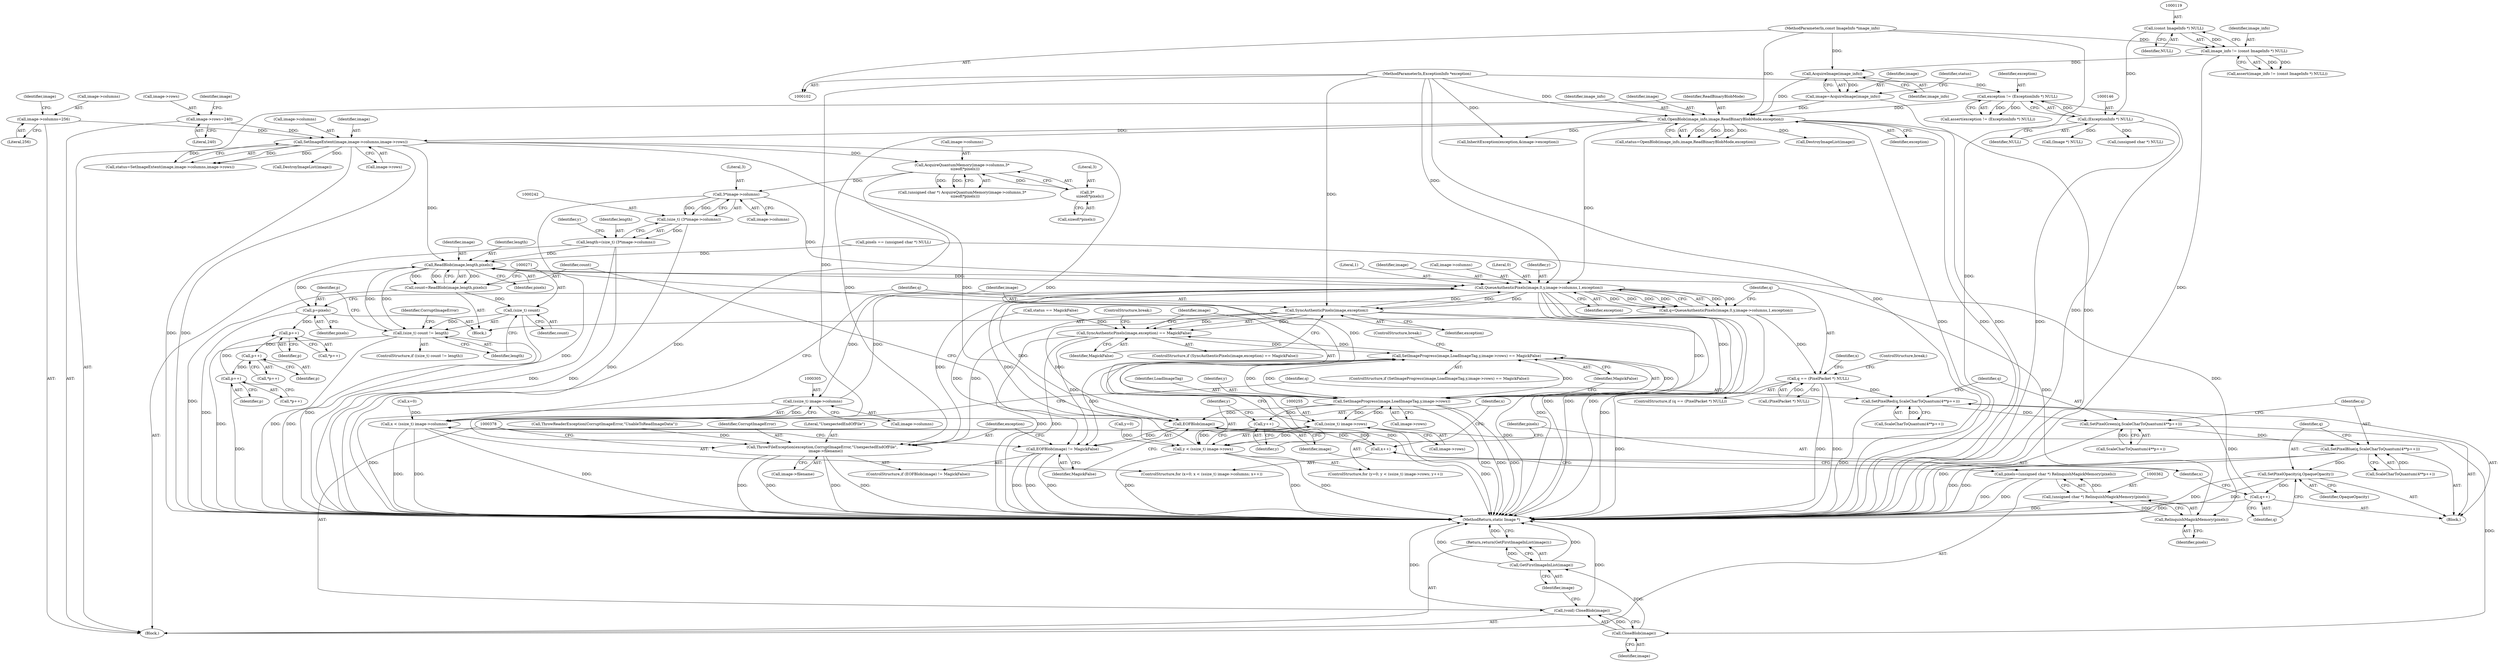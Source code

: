 digraph "0_ImageMagick_f6e9d0d9955e85bdd7540b251cd50d598dacc5e6_24@pointer" {
"1000243" [label="(Call,3*image->columns)"];
"1000221" [label="(Call,AcquireQuantumMemory(image->columns,3*\n     sizeof(*pixels)))"];
"1000195" [label="(Call,SetImageExtent(image,image->columns,image->rows))"];
"1000160" [label="(Call,OpenBlob(image_info,image,ReadBinaryBlobMode,exception))"];
"1000156" [label="(Call,AcquireImage(image_info))"];
"1000116" [label="(Call,image_info != (const ImageInfo *) NULL)"];
"1000103" [label="(MethodParameterIn,const ImageInfo *image_info)"];
"1000118" [label="(Call,(const ImageInfo *) NULL)"];
"1000154" [label="(Call,image=AcquireImage(image_info))"];
"1000143" [label="(Call,exception != (ExceptionInfo *) NULL)"];
"1000104" [label="(MethodParameterIn,ExceptionInfo *exception)"];
"1000145" [label="(Call,(ExceptionInfo *) NULL)"];
"1000178" [label="(Call,image->columns=256)"];
"1000183" [label="(Call,image->rows=240)"];
"1000225" [label="(Call,3*\n     sizeof(*pixels))"];
"1000241" [label="(Call,(size_t) (3*image->columns))"];
"1000239" [label="(Call,length=(size_t) (3*image->columns))"];
"1000264" [label="(Call,ReadBlob(image,length,pixels))"];
"1000262" [label="(Call,count=ReadBlob(image,length,pixels))"];
"1000270" [label="(Call,(size_t) count)"];
"1000269" [label="(Call,(size_t) count != length)"];
"1000277" [label="(Call,p=pixels)"];
"1000318" [label="(Call,p++)"];
"1000326" [label="(Call,p++)"];
"1000334" [label="(Call,p++)"];
"1000282" [label="(Call,QueueAuthenticPixels(image,0,y,image->columns,1,exception))"];
"1000280" [label="(Call,q=QueueAuthenticPixels(image,0,y,image->columns,1,exception))"];
"1000292" [label="(Call,q == (PixelPacket *) NULL)"];
"1000312" [label="(Call,SetPixelRed(q,ScaleCharToQuantum(4**p++)))"];
"1000320" [label="(Call,SetPixelGreen(q,ScaleCharToQuantum(4**p++)))"];
"1000328" [label="(Call,SetPixelBlue(q,ScaleCharToQuantum(4**p++)))"];
"1000336" [label="(Call,SetPixelOpacity(q,OpaqueOpacity))"];
"1000339" [label="(Call,q++)"];
"1000304" [label="(Call,(ssize_t) image->columns)"];
"1000302" [label="(Call,x < (ssize_t) image->columns)"];
"1000309" [label="(Call,x++)"];
"1000343" [label="(Call,SyncAuthenticPixels(image,exception))"];
"1000342" [label="(Call,SyncAuthenticPixels(image,exception) == MagickFalse)"];
"1000349" [label="(Call,SetImageProgress(image,LoadImageTag,y,image->rows) == MagickFalse)"];
"1000366" [label="(Call,EOFBlob(image) != MagickFalse)"];
"1000350" [label="(Call,SetImageProgress(image,LoadImageTag,y,image->rows))"];
"1000254" [label="(Call,(ssize_t) image->rows)"];
"1000252" [label="(Call,y < (ssize_t) image->rows)"];
"1000259" [label="(Call,y++)"];
"1000367" [label="(Call,EOFBlob(image))"];
"1000379" [label="(Call,CloseBlob(image))"];
"1000377" [label="(Call,(void) CloseBlob(image))"];
"1000382" [label="(Call,GetFirstImageInList(image))"];
"1000381" [label="(Return,return(GetFirstImageInList(image));)"];
"1000370" [label="(Call,ThrowFileException(exception,CorruptImageError,\"UnexpectedEndOfFile\",\n      image->filename))"];
"1000363" [label="(Call,RelinquishMagickMemory(pixels))"];
"1000361" [label="(Call,(unsigned char *) RelinquishMagickMemory(pixels))"];
"1000359" [label="(Call,pixels=(unsigned char *) RelinquishMagickMemory(pixels))"];
"1000204" [label="(Call,status == MagickFalse)"];
"1000335" [label="(Identifier,p)"];
"1000161" [label="(Identifier,image_info)"];
"1000284" [label="(Literal,0)"];
"1000343" [label="(Call,SyncAuthenticPixels(image,exception))"];
"1000297" [label="(ControlStructure,break;)"];
"1000337" [label="(Identifier,q)"];
"1000304" [label="(Call,(ssize_t) image->columns)"];
"1000384" [label="(MethodReturn,static Image *)"];
"1000144" [label="(Identifier,exception)"];
"1000145" [label="(Call,(ExceptionInfo *) NULL)"];
"1000347" [label="(ControlStructure,break;)"];
"1000265" [label="(Identifier,image)"];
"1000261" [label="(Block,)"];
"1000248" [label="(ControlStructure,for (y=0; y < (ssize_t) image->rows; y++))"];
"1000154" [label="(Call,image=AcquireImage(image_info))"];
"1000373" [label="(Literal,\"UnexpectedEndOfFile\")"];
"1000190" [label="(Identifier,image)"];
"1000350" [label="(Call,SetImageProgress(image,LoadImageTag,y,image->rows))"];
"1000319" [label="(Identifier,p)"];
"1000340" [label="(Identifier,q)"];
"1000263" [label="(Identifier,count)"];
"1000147" [label="(Identifier,NULL)"];
"1000299" [label="(Call,x=0)"];
"1000256" [label="(Call,image->rows)"];
"1000278" [label="(Identifier,p)"];
"1000266" [label="(Identifier,length)"];
"1000313" [label="(Identifier,q)"];
"1000369" [label="(Identifier,MagickFalse)"];
"1000380" [label="(Identifier,image)"];
"1000285" [label="(Identifier,y)"];
"1000358" [label="(ControlStructure,break;)"];
"1000227" [label="(Call,sizeof(*pixels))"];
"1000311" [label="(Block,)"];
"1000381" [label="(Return,return(GetFirstImageInList(image));)"];
"1000159" [label="(Identifier,status)"];
"1000239" [label="(Call,length=(size_t) (3*image->columns))"];
"1000183" [label="(Call,image->rows=240)"];
"1000244" [label="(Literal,3)"];
"1000270" [label="(Call,(size_t) count)"];
"1000193" [label="(Call,status=SetImageExtent(image,image->columns,image->rows))"];
"1000367" [label="(Call,EOFBlob(image))"];
"1000291" [label="(ControlStructure,if (q == (PixelPacket *) NULL))"];
"1000328" [label="(Call,SetPixelBlue(q,ScaleCharToQuantum(4**p++)))"];
"1000219" [label="(Call,(unsigned char *) AcquireQuantumMemory(image->columns,3*\n     sizeof(*pixels)))"];
"1000354" [label="(Call,image->rows)"];
"1000289" [label="(Literal,1)"];
"1000336" [label="(Call,SetPixelOpacity(q,OpaqueOpacity))"];
"1000156" [label="(Call,AcquireImage(image_info))"];
"1000314" [label="(Call,ScaleCharToQuantum(4**p++))"];
"1000306" [label="(Call,image->columns)"];
"1000365" [label="(ControlStructure,if (EOFBlob(image) != MagickFalse))"];
"1000293" [label="(Identifier,q)"];
"1000334" [label="(Call,p++)"];
"1000267" [label="(Identifier,pixels)"];
"1000346" [label="(Identifier,MagickFalse)"];
"1000382" [label="(Call,GetFirstImageInList(image))"];
"1000277" [label="(Call,p=pixels)"];
"1000345" [label="(Identifier,exception)"];
"1000333" [label="(Call,*p++)"];
"1000226" [label="(Literal,3)"];
"1000264" [label="(Call,ReadBlob(image,length,pixels))"];
"1000185" [label="(Identifier,image)"];
"1000120" [label="(Identifier,NULL)"];
"1000325" [label="(Call,*p++)"];
"1000320" [label="(Call,SetPixelGreen(q,ScaleCharToQuantum(4**p++)))"];
"1000283" [label="(Identifier,image)"];
"1000338" [label="(Identifier,OpaqueOpacity)"];
"1000352" [label="(Identifier,LoadImageTag)"];
"1000208" [label="(Call,InheritException(exception,&image->exception))"];
"1000329" [label="(Identifier,q)"];
"1000243" [label="(Call,3*image->columns)"];
"1000215" [label="(Call,DestroyImageList(image))"];
"1000290" [label="(Identifier,exception)"];
"1000175" [label="(Call,(Image *) NULL)"];
"1000327" [label="(Identifier,p)"];
"1000249" [label="(Call,y=0)"];
"1000364" [label="(Identifier,pixels)"];
"1000196" [label="(Identifier,image)"];
"1000225" [label="(Call,3*\n     sizeof(*pixels))"];
"1000160" [label="(Call,OpenBlob(image_info,image,ReadBinaryBlobMode,exception))"];
"1000302" [label="(Call,x < (ssize_t) image->columns)"];
"1000195" [label="(Call,SetImageExtent(image,image->columns,image->rows))"];
"1000253" [label="(Identifier,y)"];
"1000342" [label="(Call,SyncAuthenticPixels(image,exception) == MagickFalse)"];
"1000182" [label="(Literal,256)"];
"1000361" [label="(Call,(unsigned char *) RelinquishMagickMemory(pixels))"];
"1000303" [label="(Identifier,x)"];
"1000339" [label="(Call,q++)"];
"1000351" [label="(Identifier,image)"];
"1000279" [label="(Identifier,pixels)"];
"1000179" [label="(Call,image->columns)"];
"1000250" [label="(Identifier,y)"];
"1000310" [label="(Identifier,x)"];
"1000280" [label="(Call,q=QueueAuthenticPixels(image,0,y,image->columns,1,exception))"];
"1000312" [label="(Call,SetPixelRed(q,ScaleCharToQuantum(4**p++)))"];
"1000241" [label="(Call,(size_t) (3*image->columns))"];
"1000221" [label="(Call,AcquireQuantumMemory(image->columns,3*\n     sizeof(*pixels)))"];
"1000240" [label="(Identifier,length)"];
"1000330" [label="(Call,ScaleCharToQuantum(4**p++))"];
"1000383" [label="(Identifier,image)"];
"1000281" [label="(Identifier,q)"];
"1000187" [label="(Literal,240)"];
"1000260" [label="(Identifier,y)"];
"1000162" [label="(Identifier,image)"];
"1000309" [label="(Call,x++)"];
"1000184" [label="(Call,image->rows)"];
"1000231" [label="(Call,pixels == (unsigned char *) NULL)"];
"1000117" [label="(Identifier,image_info)"];
"1000142" [label="(Call,assert(exception != (ExceptionInfo *) NULL))"];
"1000318" [label="(Call,p++)"];
"1000374" [label="(Call,image->filename)"];
"1000368" [label="(Identifier,image)"];
"1000233" [label="(Call,(unsigned char *) NULL)"];
"1000341" [label="(ControlStructure,if (SyncAuthenticPixels(image,exception) == MagickFalse))"];
"1000115" [label="(Call,assert(image_info != (const ImageInfo *) NULL))"];
"1000143" [label="(Call,exception != (ExceptionInfo *) NULL)"];
"1000360" [label="(Identifier,pixels)"];
"1000321" [label="(Identifier,q)"];
"1000282" [label="(Call,QueueAuthenticPixels(image,0,y,image->columns,1,exception))"];
"1000294" [label="(Call,(PixelPacket *) NULL)"];
"1000349" [label="(Call,SetImageProgress(image,LoadImageTag,y,image->rows) == MagickFalse)"];
"1000268" [label="(ControlStructure,if ((size_t) count != length))"];
"1000322" [label="(Call,ScaleCharToQuantum(4**p++))"];
"1000274" [label="(Call,ThrowReaderException(CorruptImageError,\"UnableToReadImageData\"))"];
"1000105" [label="(Block,)"];
"1000197" [label="(Call,image->columns)"];
"1000359" [label="(Call,pixels=(unsigned char *) RelinquishMagickMemory(pixels))"];
"1000164" [label="(Identifier,exception)"];
"1000348" [label="(ControlStructure,if (SetImageProgress(image,LoadImageTag,y,image->rows) == MagickFalse))"];
"1000275" [label="(Identifier,CorruptImageError)"];
"1000104" [label="(MethodParameterIn,ExceptionInfo *exception)"];
"1000155" [label="(Identifier,image)"];
"1000273" [label="(Identifier,length)"];
"1000254" [label="(Call,(ssize_t) image->rows)"];
"1000262" [label="(Call,count=ReadBlob(image,length,pixels))"];
"1000286" [label="(Call,image->columns)"];
"1000366" [label="(Call,EOFBlob(image) != MagickFalse)"];
"1000163" [label="(Identifier,ReadBinaryBlobMode)"];
"1000357" [label="(Identifier,MagickFalse)"];
"1000245" [label="(Call,image->columns)"];
"1000157" [label="(Identifier,image_info)"];
"1000372" [label="(Identifier,CorruptImageError)"];
"1000272" [label="(Identifier,count)"];
"1000300" [label="(Identifier,x)"];
"1000269" [label="(Call,(size_t) count != length)"];
"1000353" [label="(Identifier,y)"];
"1000158" [label="(Call,status=OpenBlob(image_info,image,ReadBinaryBlobMode,exception))"];
"1000298" [label="(ControlStructure,for (x=0; x < (ssize_t) image->columns; x++))"];
"1000200" [label="(Call,image->rows)"];
"1000317" [label="(Call,*p++)"];
"1000222" [label="(Call,image->columns)"];
"1000370" [label="(Call,ThrowFileException(exception,CorruptImageError,\"UnexpectedEndOfFile\",\n      image->filename))"];
"1000371" [label="(Identifier,exception)"];
"1000363" [label="(Call,RelinquishMagickMemory(pixels))"];
"1000292" [label="(Call,q == (PixelPacket *) NULL)"];
"1000103" [label="(MethodParameterIn,const ImageInfo *image_info)"];
"1000344" [label="(Identifier,image)"];
"1000377" [label="(Call,(void) CloseBlob(image))"];
"1000259" [label="(Call,y++)"];
"1000178" [label="(Call,image->columns=256)"];
"1000252" [label="(Call,y < (ssize_t) image->rows)"];
"1000116" [label="(Call,image_info != (const ImageInfo *) NULL)"];
"1000379" [label="(Call,CloseBlob(image))"];
"1000172" [label="(Call,DestroyImageList(image))"];
"1000118" [label="(Call,(const ImageInfo *) NULL)"];
"1000326" [label="(Call,p++)"];
"1000243" -> "1000241"  [label="AST: "];
"1000243" -> "1000245"  [label="CFG: "];
"1000244" -> "1000243"  [label="AST: "];
"1000245" -> "1000243"  [label="AST: "];
"1000241" -> "1000243"  [label="CFG: "];
"1000243" -> "1000384"  [label="DDG: "];
"1000243" -> "1000241"  [label="DDG: "];
"1000243" -> "1000241"  [label="DDG: "];
"1000221" -> "1000243"  [label="DDG: "];
"1000243" -> "1000282"  [label="DDG: "];
"1000221" -> "1000219"  [label="AST: "];
"1000221" -> "1000225"  [label="CFG: "];
"1000222" -> "1000221"  [label="AST: "];
"1000225" -> "1000221"  [label="AST: "];
"1000219" -> "1000221"  [label="CFG: "];
"1000221" -> "1000384"  [label="DDG: "];
"1000221" -> "1000219"  [label="DDG: "];
"1000221" -> "1000219"  [label="DDG: "];
"1000195" -> "1000221"  [label="DDG: "];
"1000225" -> "1000221"  [label="DDG: "];
"1000195" -> "1000193"  [label="AST: "];
"1000195" -> "1000200"  [label="CFG: "];
"1000196" -> "1000195"  [label="AST: "];
"1000197" -> "1000195"  [label="AST: "];
"1000200" -> "1000195"  [label="AST: "];
"1000193" -> "1000195"  [label="CFG: "];
"1000195" -> "1000384"  [label="DDG: "];
"1000195" -> "1000384"  [label="DDG: "];
"1000195" -> "1000193"  [label="DDG: "];
"1000195" -> "1000193"  [label="DDG: "];
"1000195" -> "1000193"  [label="DDG: "];
"1000160" -> "1000195"  [label="DDG: "];
"1000178" -> "1000195"  [label="DDG: "];
"1000183" -> "1000195"  [label="DDG: "];
"1000195" -> "1000215"  [label="DDG: "];
"1000195" -> "1000254"  [label="DDG: "];
"1000195" -> "1000264"  [label="DDG: "];
"1000195" -> "1000367"  [label="DDG: "];
"1000160" -> "1000158"  [label="AST: "];
"1000160" -> "1000164"  [label="CFG: "];
"1000161" -> "1000160"  [label="AST: "];
"1000162" -> "1000160"  [label="AST: "];
"1000163" -> "1000160"  [label="AST: "];
"1000164" -> "1000160"  [label="AST: "];
"1000158" -> "1000160"  [label="CFG: "];
"1000160" -> "1000384"  [label="DDG: "];
"1000160" -> "1000384"  [label="DDG: "];
"1000160" -> "1000384"  [label="DDG: "];
"1000160" -> "1000158"  [label="DDG: "];
"1000160" -> "1000158"  [label="DDG: "];
"1000160" -> "1000158"  [label="DDG: "];
"1000160" -> "1000158"  [label="DDG: "];
"1000156" -> "1000160"  [label="DDG: "];
"1000103" -> "1000160"  [label="DDG: "];
"1000154" -> "1000160"  [label="DDG: "];
"1000143" -> "1000160"  [label="DDG: "];
"1000104" -> "1000160"  [label="DDG: "];
"1000160" -> "1000172"  [label="DDG: "];
"1000160" -> "1000208"  [label="DDG: "];
"1000160" -> "1000282"  [label="DDG: "];
"1000160" -> "1000370"  [label="DDG: "];
"1000156" -> "1000154"  [label="AST: "];
"1000156" -> "1000157"  [label="CFG: "];
"1000157" -> "1000156"  [label="AST: "];
"1000154" -> "1000156"  [label="CFG: "];
"1000156" -> "1000154"  [label="DDG: "];
"1000116" -> "1000156"  [label="DDG: "];
"1000103" -> "1000156"  [label="DDG: "];
"1000116" -> "1000115"  [label="AST: "];
"1000116" -> "1000118"  [label="CFG: "];
"1000117" -> "1000116"  [label="AST: "];
"1000118" -> "1000116"  [label="AST: "];
"1000115" -> "1000116"  [label="CFG: "];
"1000116" -> "1000384"  [label="DDG: "];
"1000116" -> "1000115"  [label="DDG: "];
"1000116" -> "1000115"  [label="DDG: "];
"1000103" -> "1000116"  [label="DDG: "];
"1000118" -> "1000116"  [label="DDG: "];
"1000103" -> "1000102"  [label="AST: "];
"1000103" -> "1000384"  [label="DDG: "];
"1000118" -> "1000120"  [label="CFG: "];
"1000119" -> "1000118"  [label="AST: "];
"1000120" -> "1000118"  [label="AST: "];
"1000118" -> "1000145"  [label="DDG: "];
"1000154" -> "1000105"  [label="AST: "];
"1000155" -> "1000154"  [label="AST: "];
"1000159" -> "1000154"  [label="CFG: "];
"1000154" -> "1000384"  [label="DDG: "];
"1000143" -> "1000142"  [label="AST: "];
"1000143" -> "1000145"  [label="CFG: "];
"1000144" -> "1000143"  [label="AST: "];
"1000145" -> "1000143"  [label="AST: "];
"1000142" -> "1000143"  [label="CFG: "];
"1000143" -> "1000384"  [label="DDG: "];
"1000143" -> "1000142"  [label="DDG: "];
"1000143" -> "1000142"  [label="DDG: "];
"1000104" -> "1000143"  [label="DDG: "];
"1000145" -> "1000143"  [label="DDG: "];
"1000104" -> "1000102"  [label="AST: "];
"1000104" -> "1000384"  [label="DDG: "];
"1000104" -> "1000208"  [label="DDG: "];
"1000104" -> "1000282"  [label="DDG: "];
"1000104" -> "1000343"  [label="DDG: "];
"1000104" -> "1000370"  [label="DDG: "];
"1000145" -> "1000147"  [label="CFG: "];
"1000146" -> "1000145"  [label="AST: "];
"1000147" -> "1000145"  [label="AST: "];
"1000145" -> "1000384"  [label="DDG: "];
"1000145" -> "1000175"  [label="DDG: "];
"1000145" -> "1000233"  [label="DDG: "];
"1000178" -> "1000105"  [label="AST: "];
"1000178" -> "1000182"  [label="CFG: "];
"1000179" -> "1000178"  [label="AST: "];
"1000182" -> "1000178"  [label="AST: "];
"1000185" -> "1000178"  [label="CFG: "];
"1000183" -> "1000105"  [label="AST: "];
"1000183" -> "1000187"  [label="CFG: "];
"1000184" -> "1000183"  [label="AST: "];
"1000187" -> "1000183"  [label="AST: "];
"1000190" -> "1000183"  [label="CFG: "];
"1000225" -> "1000227"  [label="CFG: "];
"1000226" -> "1000225"  [label="AST: "];
"1000227" -> "1000225"  [label="AST: "];
"1000241" -> "1000239"  [label="AST: "];
"1000242" -> "1000241"  [label="AST: "];
"1000239" -> "1000241"  [label="CFG: "];
"1000241" -> "1000384"  [label="DDG: "];
"1000241" -> "1000239"  [label="DDG: "];
"1000239" -> "1000105"  [label="AST: "];
"1000240" -> "1000239"  [label="AST: "];
"1000250" -> "1000239"  [label="CFG: "];
"1000239" -> "1000384"  [label="DDG: "];
"1000239" -> "1000384"  [label="DDG: "];
"1000239" -> "1000264"  [label="DDG: "];
"1000264" -> "1000262"  [label="AST: "];
"1000264" -> "1000267"  [label="CFG: "];
"1000265" -> "1000264"  [label="AST: "];
"1000266" -> "1000264"  [label="AST: "];
"1000267" -> "1000264"  [label="AST: "];
"1000262" -> "1000264"  [label="CFG: "];
"1000264" -> "1000262"  [label="DDG: "];
"1000264" -> "1000262"  [label="DDG: "];
"1000264" -> "1000262"  [label="DDG: "];
"1000350" -> "1000264"  [label="DDG: "];
"1000269" -> "1000264"  [label="DDG: "];
"1000231" -> "1000264"  [label="DDG: "];
"1000264" -> "1000269"  [label="DDG: "];
"1000264" -> "1000277"  [label="DDG: "];
"1000264" -> "1000282"  [label="DDG: "];
"1000264" -> "1000363"  [label="DDG: "];
"1000262" -> "1000261"  [label="AST: "];
"1000263" -> "1000262"  [label="AST: "];
"1000271" -> "1000262"  [label="CFG: "];
"1000262" -> "1000384"  [label="DDG: "];
"1000262" -> "1000270"  [label="DDG: "];
"1000270" -> "1000269"  [label="AST: "];
"1000270" -> "1000272"  [label="CFG: "];
"1000271" -> "1000270"  [label="AST: "];
"1000272" -> "1000270"  [label="AST: "];
"1000273" -> "1000270"  [label="CFG: "];
"1000270" -> "1000384"  [label="DDG: "];
"1000270" -> "1000269"  [label="DDG: "];
"1000269" -> "1000268"  [label="AST: "];
"1000269" -> "1000273"  [label="CFG: "];
"1000273" -> "1000269"  [label="AST: "];
"1000275" -> "1000269"  [label="CFG: "];
"1000278" -> "1000269"  [label="CFG: "];
"1000269" -> "1000384"  [label="DDG: "];
"1000269" -> "1000384"  [label="DDG: "];
"1000269" -> "1000384"  [label="DDG: "];
"1000277" -> "1000261"  [label="AST: "];
"1000277" -> "1000279"  [label="CFG: "];
"1000278" -> "1000277"  [label="AST: "];
"1000279" -> "1000277"  [label="AST: "];
"1000281" -> "1000277"  [label="CFG: "];
"1000277" -> "1000384"  [label="DDG: "];
"1000277" -> "1000318"  [label="DDG: "];
"1000318" -> "1000317"  [label="AST: "];
"1000318" -> "1000319"  [label="CFG: "];
"1000319" -> "1000318"  [label="AST: "];
"1000317" -> "1000318"  [label="CFG: "];
"1000334" -> "1000318"  [label="DDG: "];
"1000318" -> "1000326"  [label="DDG: "];
"1000326" -> "1000325"  [label="AST: "];
"1000326" -> "1000327"  [label="CFG: "];
"1000327" -> "1000326"  [label="AST: "];
"1000325" -> "1000326"  [label="CFG: "];
"1000326" -> "1000334"  [label="DDG: "];
"1000334" -> "1000333"  [label="AST: "];
"1000334" -> "1000335"  [label="CFG: "];
"1000335" -> "1000334"  [label="AST: "];
"1000333" -> "1000334"  [label="CFG: "];
"1000334" -> "1000384"  [label="DDG: "];
"1000282" -> "1000280"  [label="AST: "];
"1000282" -> "1000290"  [label="CFG: "];
"1000283" -> "1000282"  [label="AST: "];
"1000284" -> "1000282"  [label="AST: "];
"1000285" -> "1000282"  [label="AST: "];
"1000286" -> "1000282"  [label="AST: "];
"1000289" -> "1000282"  [label="AST: "];
"1000290" -> "1000282"  [label="AST: "];
"1000280" -> "1000282"  [label="CFG: "];
"1000282" -> "1000384"  [label="DDG: "];
"1000282" -> "1000384"  [label="DDG: "];
"1000282" -> "1000384"  [label="DDG: "];
"1000282" -> "1000280"  [label="DDG: "];
"1000282" -> "1000280"  [label="DDG: "];
"1000282" -> "1000280"  [label="DDG: "];
"1000282" -> "1000280"  [label="DDG: "];
"1000282" -> "1000280"  [label="DDG: "];
"1000282" -> "1000280"  [label="DDG: "];
"1000252" -> "1000282"  [label="DDG: "];
"1000304" -> "1000282"  [label="DDG: "];
"1000343" -> "1000282"  [label="DDG: "];
"1000282" -> "1000304"  [label="DDG: "];
"1000282" -> "1000343"  [label="DDG: "];
"1000282" -> "1000343"  [label="DDG: "];
"1000282" -> "1000350"  [label="DDG: "];
"1000282" -> "1000367"  [label="DDG: "];
"1000282" -> "1000370"  [label="DDG: "];
"1000280" -> "1000261"  [label="AST: "];
"1000281" -> "1000280"  [label="AST: "];
"1000293" -> "1000280"  [label="CFG: "];
"1000280" -> "1000384"  [label="DDG: "];
"1000280" -> "1000292"  [label="DDG: "];
"1000292" -> "1000291"  [label="AST: "];
"1000292" -> "1000294"  [label="CFG: "];
"1000293" -> "1000292"  [label="AST: "];
"1000294" -> "1000292"  [label="AST: "];
"1000297" -> "1000292"  [label="CFG: "];
"1000300" -> "1000292"  [label="CFG: "];
"1000292" -> "1000384"  [label="DDG: "];
"1000292" -> "1000384"  [label="DDG: "];
"1000292" -> "1000384"  [label="DDG: "];
"1000294" -> "1000292"  [label="DDG: "];
"1000292" -> "1000312"  [label="DDG: "];
"1000312" -> "1000311"  [label="AST: "];
"1000312" -> "1000314"  [label="CFG: "];
"1000313" -> "1000312"  [label="AST: "];
"1000314" -> "1000312"  [label="AST: "];
"1000321" -> "1000312"  [label="CFG: "];
"1000312" -> "1000384"  [label="DDG: "];
"1000339" -> "1000312"  [label="DDG: "];
"1000314" -> "1000312"  [label="DDG: "];
"1000312" -> "1000320"  [label="DDG: "];
"1000320" -> "1000311"  [label="AST: "];
"1000320" -> "1000322"  [label="CFG: "];
"1000321" -> "1000320"  [label="AST: "];
"1000322" -> "1000320"  [label="AST: "];
"1000329" -> "1000320"  [label="CFG: "];
"1000320" -> "1000384"  [label="DDG: "];
"1000322" -> "1000320"  [label="DDG: "];
"1000320" -> "1000328"  [label="DDG: "];
"1000328" -> "1000311"  [label="AST: "];
"1000328" -> "1000330"  [label="CFG: "];
"1000329" -> "1000328"  [label="AST: "];
"1000330" -> "1000328"  [label="AST: "];
"1000337" -> "1000328"  [label="CFG: "];
"1000328" -> "1000384"  [label="DDG: "];
"1000328" -> "1000384"  [label="DDG: "];
"1000330" -> "1000328"  [label="DDG: "];
"1000328" -> "1000336"  [label="DDG: "];
"1000336" -> "1000311"  [label="AST: "];
"1000336" -> "1000338"  [label="CFG: "];
"1000337" -> "1000336"  [label="AST: "];
"1000338" -> "1000336"  [label="AST: "];
"1000340" -> "1000336"  [label="CFG: "];
"1000336" -> "1000384"  [label="DDG: "];
"1000336" -> "1000384"  [label="DDG: "];
"1000336" -> "1000339"  [label="DDG: "];
"1000339" -> "1000311"  [label="AST: "];
"1000339" -> "1000340"  [label="CFG: "];
"1000340" -> "1000339"  [label="AST: "];
"1000310" -> "1000339"  [label="CFG: "];
"1000339" -> "1000384"  [label="DDG: "];
"1000304" -> "1000302"  [label="AST: "];
"1000304" -> "1000306"  [label="CFG: "];
"1000305" -> "1000304"  [label="AST: "];
"1000306" -> "1000304"  [label="AST: "];
"1000302" -> "1000304"  [label="CFG: "];
"1000304" -> "1000384"  [label="DDG: "];
"1000304" -> "1000302"  [label="DDG: "];
"1000302" -> "1000298"  [label="AST: "];
"1000303" -> "1000302"  [label="AST: "];
"1000313" -> "1000302"  [label="CFG: "];
"1000344" -> "1000302"  [label="CFG: "];
"1000302" -> "1000384"  [label="DDG: "];
"1000302" -> "1000384"  [label="DDG: "];
"1000302" -> "1000384"  [label="DDG: "];
"1000309" -> "1000302"  [label="DDG: "];
"1000299" -> "1000302"  [label="DDG: "];
"1000302" -> "1000309"  [label="DDG: "];
"1000309" -> "1000298"  [label="AST: "];
"1000309" -> "1000310"  [label="CFG: "];
"1000310" -> "1000309"  [label="AST: "];
"1000303" -> "1000309"  [label="CFG: "];
"1000343" -> "1000342"  [label="AST: "];
"1000343" -> "1000345"  [label="CFG: "];
"1000344" -> "1000343"  [label="AST: "];
"1000345" -> "1000343"  [label="AST: "];
"1000346" -> "1000343"  [label="CFG: "];
"1000343" -> "1000384"  [label="DDG: "];
"1000343" -> "1000342"  [label="DDG: "];
"1000343" -> "1000342"  [label="DDG: "];
"1000343" -> "1000350"  [label="DDG: "];
"1000343" -> "1000367"  [label="DDG: "];
"1000343" -> "1000370"  [label="DDG: "];
"1000342" -> "1000341"  [label="AST: "];
"1000342" -> "1000346"  [label="CFG: "];
"1000346" -> "1000342"  [label="AST: "];
"1000347" -> "1000342"  [label="CFG: "];
"1000351" -> "1000342"  [label="CFG: "];
"1000342" -> "1000384"  [label="DDG: "];
"1000342" -> "1000384"  [label="DDG: "];
"1000349" -> "1000342"  [label="DDG: "];
"1000204" -> "1000342"  [label="DDG: "];
"1000342" -> "1000349"  [label="DDG: "];
"1000342" -> "1000366"  [label="DDG: "];
"1000349" -> "1000348"  [label="AST: "];
"1000349" -> "1000357"  [label="CFG: "];
"1000350" -> "1000349"  [label="AST: "];
"1000357" -> "1000349"  [label="AST: "];
"1000358" -> "1000349"  [label="CFG: "];
"1000260" -> "1000349"  [label="CFG: "];
"1000349" -> "1000384"  [label="DDG: "];
"1000349" -> "1000384"  [label="DDG: "];
"1000350" -> "1000349"  [label="DDG: "];
"1000350" -> "1000349"  [label="DDG: "];
"1000350" -> "1000349"  [label="DDG: "];
"1000350" -> "1000349"  [label="DDG: "];
"1000349" -> "1000366"  [label="DDG: "];
"1000366" -> "1000365"  [label="AST: "];
"1000366" -> "1000369"  [label="CFG: "];
"1000367" -> "1000366"  [label="AST: "];
"1000369" -> "1000366"  [label="AST: "];
"1000371" -> "1000366"  [label="CFG: "];
"1000378" -> "1000366"  [label="CFG: "];
"1000366" -> "1000384"  [label="DDG: "];
"1000366" -> "1000384"  [label="DDG: "];
"1000366" -> "1000384"  [label="DDG: "];
"1000367" -> "1000366"  [label="DDG: "];
"1000204" -> "1000366"  [label="DDG: "];
"1000350" -> "1000354"  [label="CFG: "];
"1000351" -> "1000350"  [label="AST: "];
"1000352" -> "1000350"  [label="AST: "];
"1000353" -> "1000350"  [label="AST: "];
"1000354" -> "1000350"  [label="AST: "];
"1000357" -> "1000350"  [label="CFG: "];
"1000350" -> "1000384"  [label="DDG: "];
"1000350" -> "1000384"  [label="DDG: "];
"1000350" -> "1000384"  [label="DDG: "];
"1000350" -> "1000254"  [label="DDG: "];
"1000350" -> "1000259"  [label="DDG: "];
"1000254" -> "1000350"  [label="DDG: "];
"1000350" -> "1000367"  [label="DDG: "];
"1000254" -> "1000252"  [label="AST: "];
"1000254" -> "1000256"  [label="CFG: "];
"1000255" -> "1000254"  [label="AST: "];
"1000256" -> "1000254"  [label="AST: "];
"1000252" -> "1000254"  [label="CFG: "];
"1000254" -> "1000384"  [label="DDG: "];
"1000254" -> "1000252"  [label="DDG: "];
"1000252" -> "1000248"  [label="AST: "];
"1000253" -> "1000252"  [label="AST: "];
"1000263" -> "1000252"  [label="CFG: "];
"1000360" -> "1000252"  [label="CFG: "];
"1000252" -> "1000384"  [label="DDG: "];
"1000252" -> "1000384"  [label="DDG: "];
"1000252" -> "1000384"  [label="DDG: "];
"1000259" -> "1000252"  [label="DDG: "];
"1000249" -> "1000252"  [label="DDG: "];
"1000259" -> "1000248"  [label="AST: "];
"1000259" -> "1000260"  [label="CFG: "];
"1000260" -> "1000259"  [label="AST: "];
"1000253" -> "1000259"  [label="CFG: "];
"1000367" -> "1000368"  [label="CFG: "];
"1000368" -> "1000367"  [label="AST: "];
"1000369" -> "1000367"  [label="CFG: "];
"1000367" -> "1000379"  [label="DDG: "];
"1000379" -> "1000377"  [label="AST: "];
"1000379" -> "1000380"  [label="CFG: "];
"1000380" -> "1000379"  [label="AST: "];
"1000377" -> "1000379"  [label="CFG: "];
"1000379" -> "1000377"  [label="DDG: "];
"1000379" -> "1000382"  [label="DDG: "];
"1000377" -> "1000105"  [label="AST: "];
"1000378" -> "1000377"  [label="AST: "];
"1000383" -> "1000377"  [label="CFG: "];
"1000377" -> "1000384"  [label="DDG: "];
"1000377" -> "1000384"  [label="DDG: "];
"1000382" -> "1000381"  [label="AST: "];
"1000382" -> "1000383"  [label="CFG: "];
"1000383" -> "1000382"  [label="AST: "];
"1000381" -> "1000382"  [label="CFG: "];
"1000382" -> "1000384"  [label="DDG: "];
"1000382" -> "1000384"  [label="DDG: "];
"1000382" -> "1000381"  [label="DDG: "];
"1000381" -> "1000105"  [label="AST: "];
"1000384" -> "1000381"  [label="CFG: "];
"1000381" -> "1000384"  [label="DDG: "];
"1000370" -> "1000365"  [label="AST: "];
"1000370" -> "1000374"  [label="CFG: "];
"1000371" -> "1000370"  [label="AST: "];
"1000372" -> "1000370"  [label="AST: "];
"1000373" -> "1000370"  [label="AST: "];
"1000374" -> "1000370"  [label="AST: "];
"1000378" -> "1000370"  [label="CFG: "];
"1000370" -> "1000384"  [label="DDG: "];
"1000370" -> "1000384"  [label="DDG: "];
"1000370" -> "1000384"  [label="DDG: "];
"1000370" -> "1000384"  [label="DDG: "];
"1000274" -> "1000370"  [label="DDG: "];
"1000363" -> "1000361"  [label="AST: "];
"1000363" -> "1000364"  [label="CFG: "];
"1000364" -> "1000363"  [label="AST: "];
"1000361" -> "1000363"  [label="CFG: "];
"1000363" -> "1000361"  [label="DDG: "];
"1000231" -> "1000363"  [label="DDG: "];
"1000361" -> "1000359"  [label="AST: "];
"1000362" -> "1000361"  [label="AST: "];
"1000359" -> "1000361"  [label="CFG: "];
"1000361" -> "1000384"  [label="DDG: "];
"1000361" -> "1000359"  [label="DDG: "];
"1000359" -> "1000105"  [label="AST: "];
"1000360" -> "1000359"  [label="AST: "];
"1000368" -> "1000359"  [label="CFG: "];
"1000359" -> "1000384"  [label="DDG: "];
"1000359" -> "1000384"  [label="DDG: "];
}
